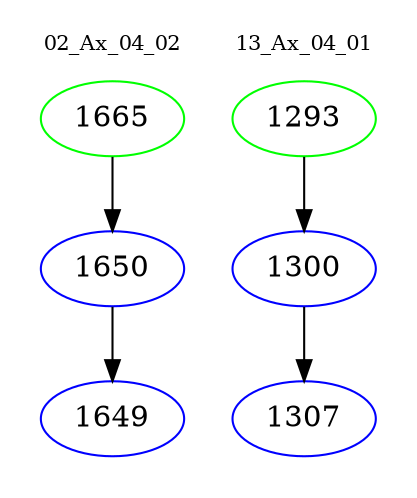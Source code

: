 digraph{
subgraph cluster_0 {
color = white
label = "02_Ax_04_02";
fontsize=10;
T0_1665 [label="1665", color="green"]
T0_1665 -> T0_1650 [color="black"]
T0_1650 [label="1650", color="blue"]
T0_1650 -> T0_1649 [color="black"]
T0_1649 [label="1649", color="blue"]
}
subgraph cluster_1 {
color = white
label = "13_Ax_04_01";
fontsize=10;
T1_1293 [label="1293", color="green"]
T1_1293 -> T1_1300 [color="black"]
T1_1300 [label="1300", color="blue"]
T1_1300 -> T1_1307 [color="black"]
T1_1307 [label="1307", color="blue"]
}
}

